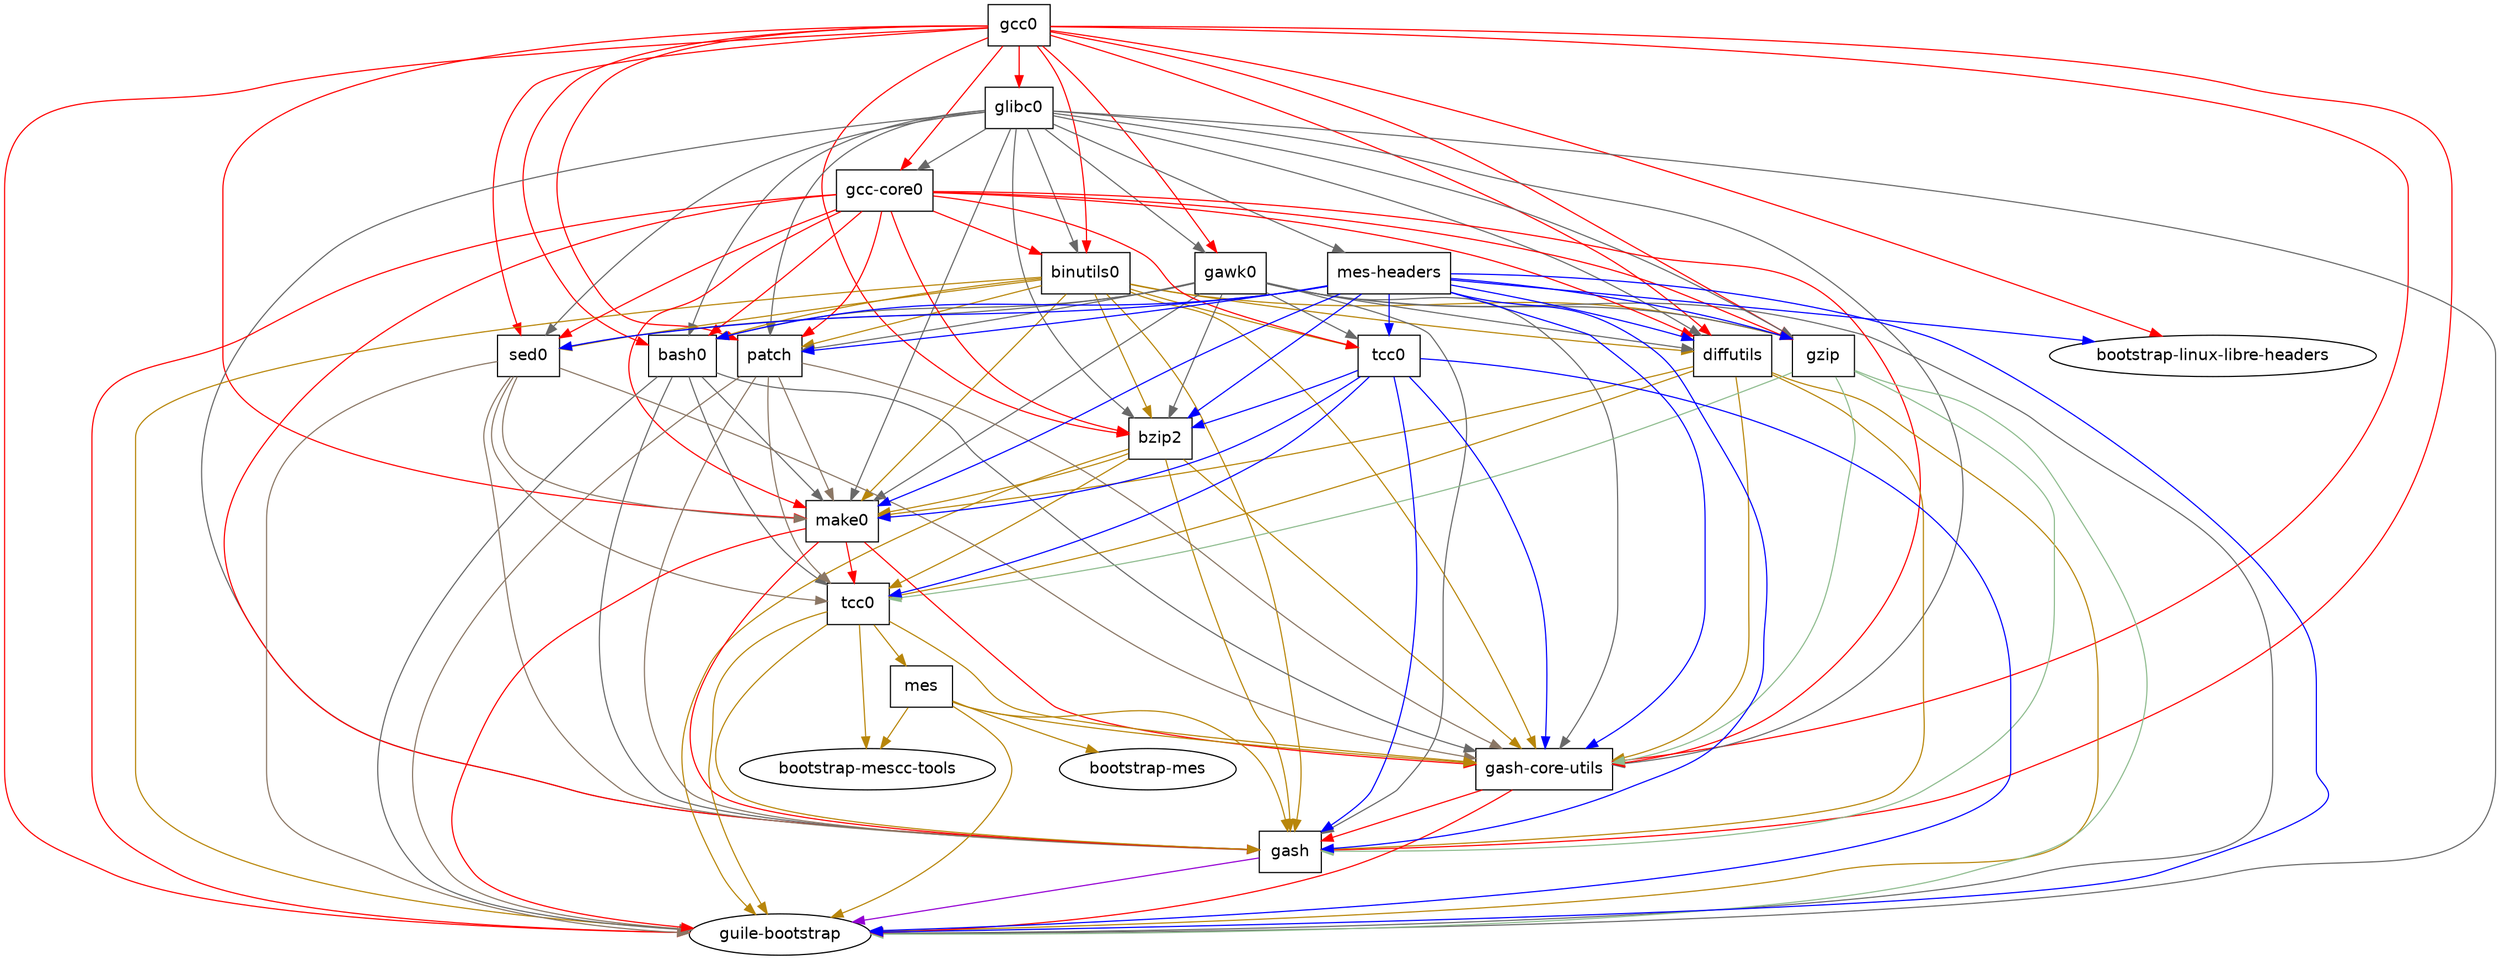 digraph "Guix package" {
  "gcc0" [label = "gcc0", shape = box, fontname = Helvetica];
  "gcc0" -> "glibc0" [color = red];
  "gcc0" -> "linux-libre-headers" [color = red];
  "gcc0" -> "binutils0" [color = red];
  "gcc0" -> "gawk0" [color = red];
  "gcc0" -> "gcc-core0" [color = red];
  "gcc0" -> "bash0" [color = red];
  "gcc0" -> "bzip2" [color = red];
  "gcc0" -> "diffutils" [color = red];
  "gcc0" -> "gzip" [color = red];
  "gcc0" -> "patch" [color = red];
  "gcc0" -> "sed0" [color = red];
  "gcc0" -> "make0" [color = red];
  "gcc0" -> "gash" [color = red];
  "gcc0" -> "gash-core-utils" [color = red];
  "gcc0" -> "bootstrap-guile" [color = red];
  #"gcc0" -> "guile-bootstrap+guild" [color = red];
  "glibc0" [label = "glibc0", shape = box, fontname = Helvetica];
  "glibc0" -> "mes-headers" [color = dimgrey];
  "glibc0" -> "binutils0" [color = dimgrey];
  "glibc0" -> "gawk0" [color = dimgrey];
  "glibc0" -> "gcc-core0" [color = dimgrey];
  "glibc0" -> "bash0" [color = dimgrey];
  "glibc0" -> "bzip2" [color = dimgrey];
  "glibc0" -> "diffutils" [color = dimgrey];
  "glibc0" -> "gzip" [color = dimgrey];
  "glibc0" -> "patch" [color = dimgrey];
  "glibc0" -> "sed0" [color = dimgrey];
  "glibc0" -> "make0" [color = dimgrey];
  "glibc0" -> "gash" [color = dimgrey];
  "glibc0" -> "gash-core-utils" [color = dimgrey];
  "glibc0" -> "bootstrap-guile" [color = dimgrey];
  #"glibc0" -> "guile-bootstrap+guild" [color = dimgrey];
  "mes-headers" [label = "mes-headers", shape = box, fontname = Helvetica];
  "mes-headers" -> "linux-libre-headers" [color = blue];
  "mes-headers" -> "bash0" [color = blue];
  "mes-headers" -> "bzip2" [color = blue];
  "mes-headers" -> "diffutils" [color = blue];
  "mes-headers" -> "gzip" [color = blue];
  "mes-headers" -> "patch" [color = blue];
  "mes-headers" -> "sed0" [color = blue];
  "mes-headers" -> "tcc" [color = blue];
  "mes-headers" -> "make0" [color = blue];
  "mes-headers" -> "gash" [color = blue];
  "mes-headers" -> "gash-core-utils" [color = blue];
  "mes-headers" -> "bootstrap-guile" [color = blue];
  #"mes-headers" -> "guile-bootstrap+guild" [color = blue];
  #"linux-libre-headers" [label = "linux-libre-headers-bootstrap", shape = box, fontname = Helvetica];
  "linux-libre-headers" [label = "bootstrap-linux-libre-headers", fontname = Helvetica];
  "bash0" [label = "bash0", shape = box, fontname = Helvetica];
  "bash0" -> "make0" [color = dimgrey];
  "bash0" -> "tcc0" [color = dimgrey];
  "bash0" -> "gash" [color = dimgrey];
  "bash0" -> "gash-core-utils" [color = dimgrey];
  "bash0" -> "bootstrap-guile" [color = dimgrey];
  #"bash0" -> "guile-bootstrap+guild" [color = dimgrey];
  "make0" [label = "make0", shape = box, fontname = Helvetica];
  "make0" -> "tcc0" [color = red];
  "make0" -> "gash" [color = red];
  "make0" -> "gash-core-utils" [color = red];
  "make0" -> "bootstrap-guile" [color = red];
  #"make0" -> "guile-bootstrap+guild" [color = red];
  "tcc0" [label = "tcc0", shape = box, fontname = Helvetica];
  "tcc0" -> "mes" [color = darkgoldenrod];
  "tcc0" -> "bootstrap-mescc-tools" [color = darkgoldenrod];
  "tcc0" -> "gash" [color = darkgoldenrod];
  "tcc0" -> "gash-core-utils" [color = darkgoldenrod];
  "tcc0" -> "bootstrap-guile" [color = darkgoldenrod];
  #"tcc0" -> "guile-bootstrap+guild" [color = darkgoldenrod];
  "mes" [label = "mes", shape = box, fontname = Helvetica];
  #"mes" -> "bootstrap-mes-rewired" [color = darkgoldenrod];
  "mes" -> "bootstrap-mes" [color = darkgoldenrod];
  "mes" -> "bootstrap-mescc-tools" [color = darkgoldenrod];
  "mes" -> "gash" [color = darkgoldenrod];
  "mes" -> "gash-core-utils" [color = darkgoldenrod];
  "mes" -> "bootstrap-guile" [color = darkgoldenrod];
  #"mes" -> "guile-bootstrap+guild" [color = darkgoldenrod];
  #"bootstrap-mes-rewired" [label = "bootstrap-mes-rewired", shape = box, fontname = Helvetica];
  #"bootstrap-mes-rewired" -> "bootstrap-mes" [color = dimgrey];
  #"bootstrap-mes-rewired" -> "gash" [color = dimgrey];
  #"bootstrap-mes" [label = "bootstrap-mes", shape = box, fontname = Helvetica];
  "bootstrap-mes" [label = "bootstrap-mes", fontname = Helvetica];
  "gash" [label = "gash", shape = box, fontname = Helvetica];
  "gash" -> "bootstrap-guile" [color = darkviolet];
  # "guile-bootstrap+guild" [label = "guile-bootstrap+guild", shape = box, fontname = Helvetica];
  # "guile-bootstrap+guild" -> "bootstrap-guile" [color = blue];

  #"bootstrap-guile" [label = "guile-bootstrap", shape = box, fontname = Helvetica];
  "bootstrap-guile" [label = "guile-bootstrap", fontname = Helvetica];
  #"bootstrap-mescc-tools" [label = "bootstrap-mescc-tools", shape = box, fontname = Helvetica];
  "bootstrap-mescc-tools" [label = "bootstrap-mescc-tools", fontname = Helvetica];

  "gash-core-utils" [label = "gash-core-utils", shape = box, fontname = Helvetica];
  "gash-core-utils" -> "bootstrap-guile" [color = red];
  "gash-core-utils" -> "gash" [color = red];
  "bzip2" [label = "bzip2", shape = box, fontname = Helvetica];
  "bzip2" -> "make0" [color = darkgoldenrod];
  "bzip2" -> "tcc0" [color = darkgoldenrod];
  "bzip2" -> "gash" [color = darkgoldenrod];
  "bzip2" -> "gash-core-utils" [color = darkgoldenrod];
  "bzip2" -> "bootstrap-guile" [color = darkgoldenrod];
  #"bzip2" -> "guile-bootstrap+guild" [color = darkgoldenrod];
  "diffutils" [label = "diffutils", shape = box, fontname = Helvetica];
  "diffutils" -> "make0" [color = darkgoldenrod];
  "diffutils" -> "tcc0" [color = darkgoldenrod];
  "diffutils" -> "gash" [color = darkgoldenrod];
  "diffutils" -> "gash-core-utils" [color = darkgoldenrod];
  "diffutils" -> "bootstrap-guile" [color = darkgoldenrod];
  #"diffutils" -> "guile-bootstrap+guild" [color = darkgoldenrod];
  "gzip" [label = "gzip", shape = box, fontname = Helvetica];
  "gzip" -> "tcc0" [color = darkseagreen];
  "gzip" -> "gash" [color = darkseagreen];
  "gzip" -> "gash-core-utils" [color = darkseagreen];
  "gzip" -> "bootstrap-guile" [color = darkseagreen];
  #"gzip" -> "guile-bootstrap+guild" [color = darkseagreen];
  "patch" [label = "patch", shape = box, fontname = Helvetica];
  "patch" -> "make0" [color = peachpuff4];
  "patch" -> "tcc0" [color = peachpuff4];
  "patch" -> "gash" [color = peachpuff4];
  "patch" -> "gash-core-utils" [color = peachpuff4];
  "patch" -> "bootstrap-guile" [color = peachpuff4];
  #"patch" -> "guile-bootstrap+guild" [color = peachpuff4];
  "sed0" [label = "sed0", shape = box, fontname = Helvetica];
  "sed0" -> "make0" [color = peachpuff4];
  "sed0" -> "tcc0" [color = peachpuff4];
  "sed0" -> "gash" [color = peachpuff4];
  "sed0" -> "gash-core-utils" [color = peachpuff4];
  "sed0" -> "bootstrap-guile" [color = peachpuff4];
  #"sed0" -> "guile-bootstrap+guild" [color = peachpuff4];
  "tcc" [label = "tcc0", shape = box, fontname = Helvetica];
  "tcc" -> "bzip2" [color = blue];
  "tcc" -> "make0" [color = blue];
  "tcc" -> "tcc0" [color = blue];
  "tcc" -> "gash" [color = blue];
  "tcc" -> "gash-core-utils" [color = blue];
  "tcc" -> "bootstrap-guile" [color = blue];
  #"tcc" -> "guile-bootstrap+guild" [color = blue];
  "binutils0" [label = "binutils0", shape = box, fontname = Helvetica];
  "binutils0" -> "bash0" [color = darkgoldenrod];
  "binutils0" -> "bzip2" [color = darkgoldenrod];
  "binutils0" -> "diffutils" [color = darkgoldenrod];
  "binutils0" -> "gzip" [color = darkgoldenrod];
  "binutils0" -> "patch" [color = darkgoldenrod];
  "binutils0" -> "sed0" [color = darkgoldenrod];
  "binutils0" -> "tcc" [color = darkgoldenrod];
  "binutils0" -> "make0" [color = darkgoldenrod];
  "binutils0" -> "gash" [color = darkgoldenrod];
  "binutils0" -> "gash-core-utils" [color = darkgoldenrod];
  "binutils0" -> "bootstrap-guile" [color = darkgoldenrod];
  #"binutils0" -> "guile-bootstrap+guild" [color = darkgoldenrod];
  "gawk0" [label = "gawk0", shape = box, fontname = Helvetica];
  "gawk0" -> "bash0" [color = dimgrey];
  "gawk0" -> "bzip2" [color = dimgrey];
  "gawk0" -> "diffutils" [color = dimgrey];
  "gawk0" -> "gzip" [color = dimgrey];
  "gawk0" -> "patch" [color = dimgrey];
  "gawk0" -> "sed0" [color = dimgrey];
  "gawk0" -> "tcc" [color = dimgrey];
  "gawk0" -> "make0" [color = dimgrey];
  "gawk0" -> "gash" [color = dimgrey];
  "gawk0" -> "gash-core-utils" [color = dimgrey];
  "gawk0" -> "bootstrap-guile" [color = dimgrey];
  #"gawk0" -> "guile-bootstrap+guild" [color = dimgrey];
  "gcc-core0" [label = "gcc-core0", shape = box, fontname = Helvetica];
  "gcc-core0" -> "binutils0" [color = red];
  "gcc-core0" -> "bash0" [color = red];
  "gcc-core0" -> "bzip2" [color = red];
  "gcc-core0" -> "diffutils" [color = red];
  "gcc-core0" -> "gzip" [color = red];
  "gcc-core0" -> "patch" [color = red];
  "gcc-core0" -> "sed0" [color = red];
  "gcc-core0" -> "tcc" [color = red];
  "gcc-core0" -> "make0" [color = red];
  "gcc-core0" -> "gash" [color = red];
  "gcc-core0" -> "gash-core-utils" [color = red];
  "gcc-core0" -> "bootstrap-guile" [color = red];
  #"gcc-core0" -> "guile-bootstrap+guild" [color = red];

}

